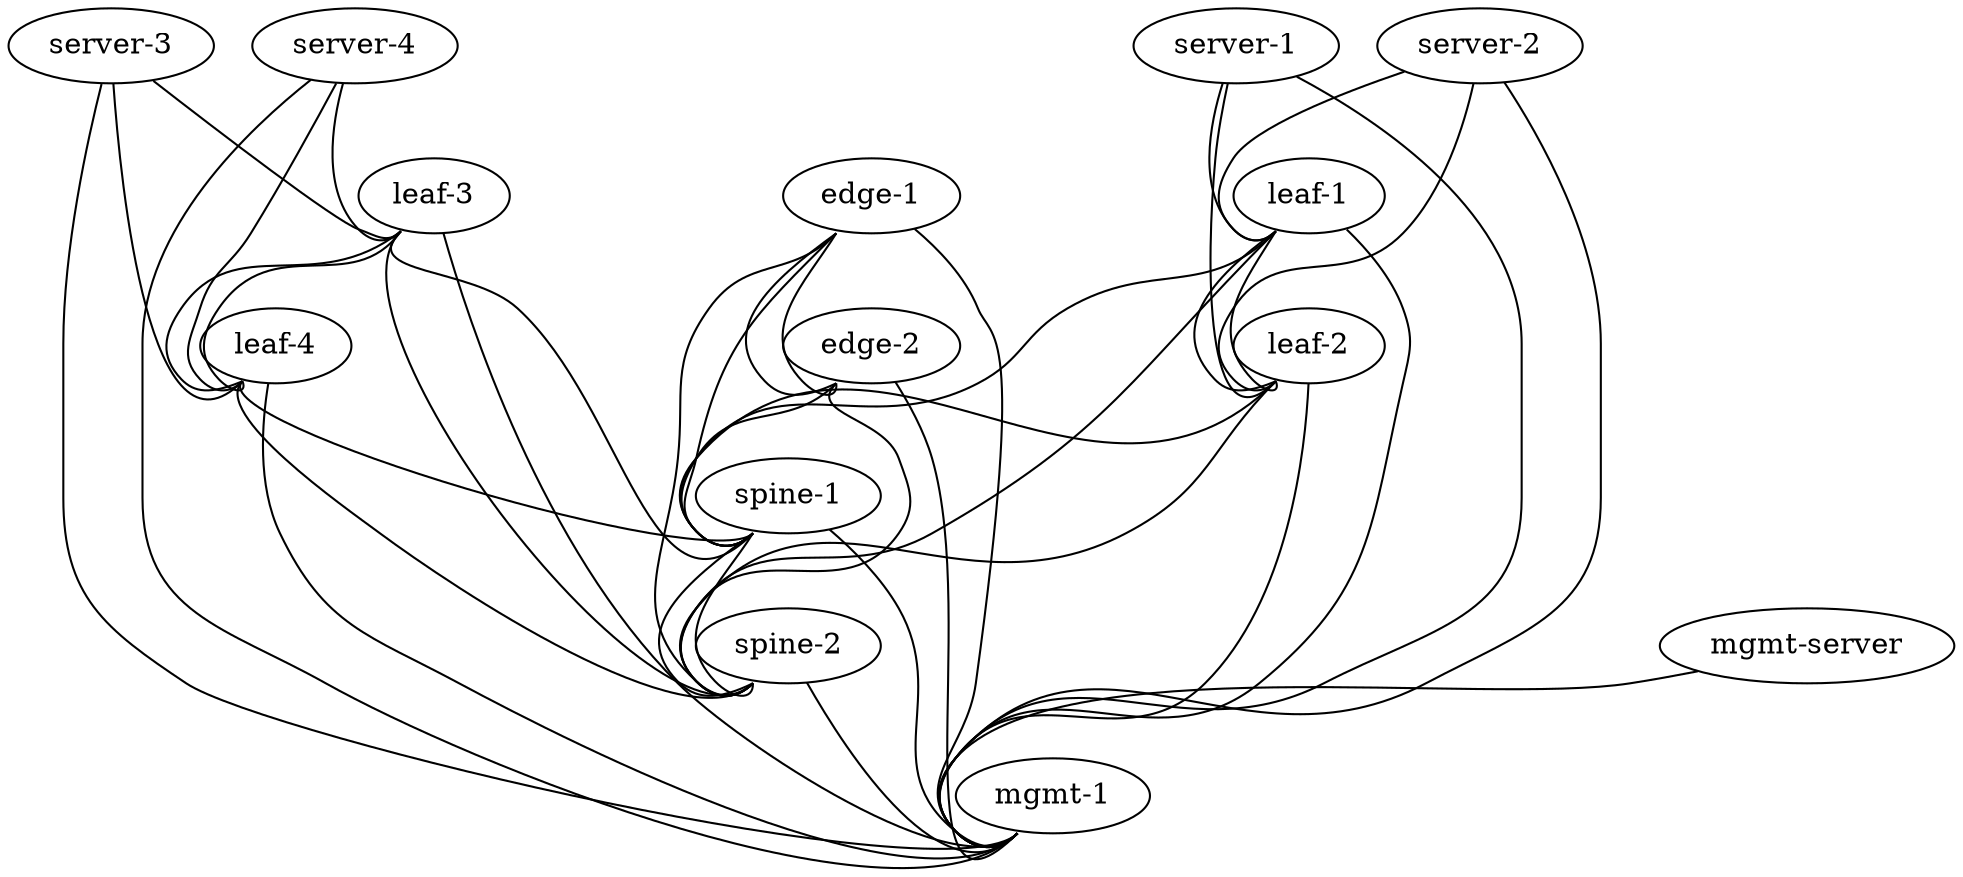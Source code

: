 graph vx {
 "leaf-1" [function="leaf" vagrant="eth1" as="CumulusCommunity/cumulus-vx" version="3.3.2" memory="512" config="./helper_scripts/config_vagrant_switch.sh" ]
 "leaf-2" [function="leaf" vagrant="eth1" os="CumulusCommunity/cumulus-vx" version="3.3.2" memory="512" config="./helper_scripts/config_vagrant_switch.sh" ]
 "leaf-3" [function="leaf" vagrant="eth1" os="CumulusCommunity/cumulus-vx" version="3.3.2" memory="512" config="./helper_scripts/config_vagrant_switch.sh" ]
 "leaf-4" [function="leaf" vagrant="eth1" os="CumulusCommunity/cumulus-vx" version="3.3.2" memory="512" config="./helper_scripts/config_vagrant_switch.sh" ]
 "spine-1" [function="spine" vagrant="eth1" os="CumulusCommunity/cumulus-vx" version="3.3.2" memory="512" config="./helper_scripts/config_vagrant_switch.sh" ]
 "spine-2" [function="spine" vagrant="eth1" os="CumulusCommunity/cumulus-vx" version="3.3.2" memory="512" config="./helper_scripts/config_vagrant_switch.sh" ]
 "edge-1" [function="edge" vagrant="eth1" os="CumulusCommunity/cumulus-vx" version="3.3.2" memory="512" config="./helper_scripts/config_vagrant_switch.sh" ]
 "edge-2" [function="edge" vagrant="eth1" os="CumulusCommunity/cumulus-vx" version="3.3.2" memory="512" config="./helper_scripts/config_vagrant_switch.sh" ]
 "server-1" [function="host" os="yk0/ubuntu-xenial" memory="512" config="./helper_scripts/config_server.sh" ]
 "server-2" [function="host" os="yk0/ubuntu-xenial" memory="512" config="./helper_scripts/config_server.sh" ]
 "server-3" [function="host" os="yk0/ubuntu-xenial" memory="512" config="./helper_scripts/config_server.sh" ]
 "server-4" [function="host" os="yk0/ubuntu-xenial" memory="512" config="./helper_scripts/config_server.sh" ]
 "mgmt-1" [function="mgmt" vagrant="eth0" os="CumulusCommunity/cumulus-vx" version="3.3.2" memory="512" config="./helper_scripts/config_mgmt_switch.sh" ]
 "mgmt-server" [function="mgmt-server" vagrant="eth0" os="CumulusCommunity/vx_oob_server" version="1.0.3" memory="1024" config="./helper_scripts/config_mgmt_server.sh" ]

 "leaf-1":"swp51" -- "spine-1":"swp1"
 "leaf-2":"swp51" -- "spine-1":"swp2"
 "leaf-3":"swp51" -- "spine-1":"swp3"
 "leaf-4":"swp51" -- "spine-1":"swp4"
 "leaf-1":"swp52" -- "spine-2":"swp1"
 "leaf-2":"swp52" -- "spine-2":"swp2"
 "leaf-3":"swp52" -- "spine-2":"swp3"
 "leaf-4":"swp52" -- "spine-2":"swp4"

 "leaf-1":"swp53" -- "leaf-2":"swp53"
 "leaf-1":"swp54" -- "leaf-2":"swp54"
 "leaf-3":"swp53" -- "leaf-4":"swp53"
 "leaf-3":"swp54" -- "leaf-4":"swp54"

 "spine-1":"swp53" -- "spine-2":"swp53"
 "spine-1":"swp54" -- "spine-2":"swp54"
 "edge-1":"swp53" -- "edge-2":"swp53"
 "edge-1":"swp54" -- "edge-2":"swp54"

 "server-1":"eth1" -- "leaf-1":"swp1" [left_mac="00:03:00:11:11:01"]
 "server-1":"eth2" -- "leaf-2":"swp1" [left_mac="00:03:00:11:11:02"]
 "server-2":"eth1" -- "leaf-1":"swp2" [left_mac="00:03:00:22:22:01"]
 "server-2":"eth2" -- "leaf-2":"swp2" [left_mac="00:03:00:22:22:02"]
 "server-3":"eth1" -- "leaf-3":"swp1" [left_mac="00:03:00:33:33:01"]
 "server-3":"eth2" -- "leaf-4":"swp1" [left_mac="00:03:00:33:33:02"]
 "server-4":"eth1" -- "leaf-3":"swp2" [left_mac="00:03:00:44:44:01"]
 "server-4":"eth2" -- "leaf-4":"swp2" [left_mac="00:03:00:44:44:02"]

 "edge-1":"swp51" -- "spine-1":"swp51"
 "edge-1":"swp52" -- "spine-2":"swp51"
 "edge-2":"swp51" -- "spine-1":"swp52"
 "edge-2":"swp52" -- "spine-2":"swp52"


 "mgmt-server":"eth1" -- "mgmt-1":"swp9" [right_mac="a0:00:00:00:00:61"]
 "server-1":"eth0" -- "mgmt-1":"swp10" [left_mac="a0:00:00:00:00:31"]
 "server-2":"eth0" -- "mgmt-1":"swp11" [left_mac="a0:00:00:00:00:32"]
 "server-3":"eth0" -- "mgmt-1":"swp12" [left_mac="a0:00:00:00:00:33"]
 "server-4":"eth0" -- "mgmt-1":"swp13" [left_mac="a0:00:00:00:00:34"]
 "leaf-1":"eth0" -- "mgmt-1":"swp1" [left_mac="a0:00:00:00:00:11"]
 "leaf-2":"eth0" -- "mgmt-1":"swp2" [left_mac="a0:00:00:00:00:12"]
 "leaf-3":"eth0" -- "mgmt-1":"swp3" [left_mac="a0:00:00:00:00:13"]
 "leaf-4":"eth0" -- "mgmt-1":"swp4" [left_mac="a0:00:00:00:00:14"]
 "spine-1":"eth0" -- "mgmt-1":"swp7" [left_mac="a0:00:00:00:00:21"]
 "spine-2":"eth0" -- "mgmt-1":"swp8" [left_mac="a0:00:00:00:00:22"]
 "edge-1":"eth0" -- "mgmt-1":"swp5" [left_mac="a0:00:00:00:00:41"]
 "edge-2":"eth0" -- "mgmt-1":"swp6" [left_mac="a0:00:00:00:00:42"]
}

